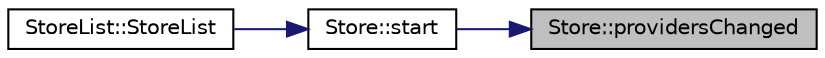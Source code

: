 digraph "Store::providersChanged"
{
 // INTERACTIVE_SVG=YES
 // LATEX_PDF_SIZE
  edge [fontname="Helvetica",fontsize="10",labelfontname="Helvetica",labelfontsize="10"];
  node [fontname="Helvetica",fontsize="10",shape=record];
  rankdir="RL";
  Node148 [label="Store::providersChanged",height=0.2,width=0.4,color="black", fillcolor="grey75", style="filled", fontcolor="black",tooltip=" "];
  Node148 -> Node149 [dir="back",color="midnightblue",fontsize="10",style="solid",fontname="Helvetica"];
  Node149 [label="Store::start",height=0.2,width=0.4,color="black", fillcolor="white", style="filled",URL="$class_store.html#a299a3f281e78fdf39e232f0159ce0457",tooltip=" "];
  Node149 -> Node150 [dir="back",color="midnightblue",fontsize="10",style="solid",fontname="Helvetica"];
  Node150 [label="StoreList::StoreList",height=0.2,width=0.4,color="black", fillcolor="white", style="filled",URL="$class_store_list.html#abf232e0d23409361dc2e1fb4c69c074d",tooltip=" "];
}

